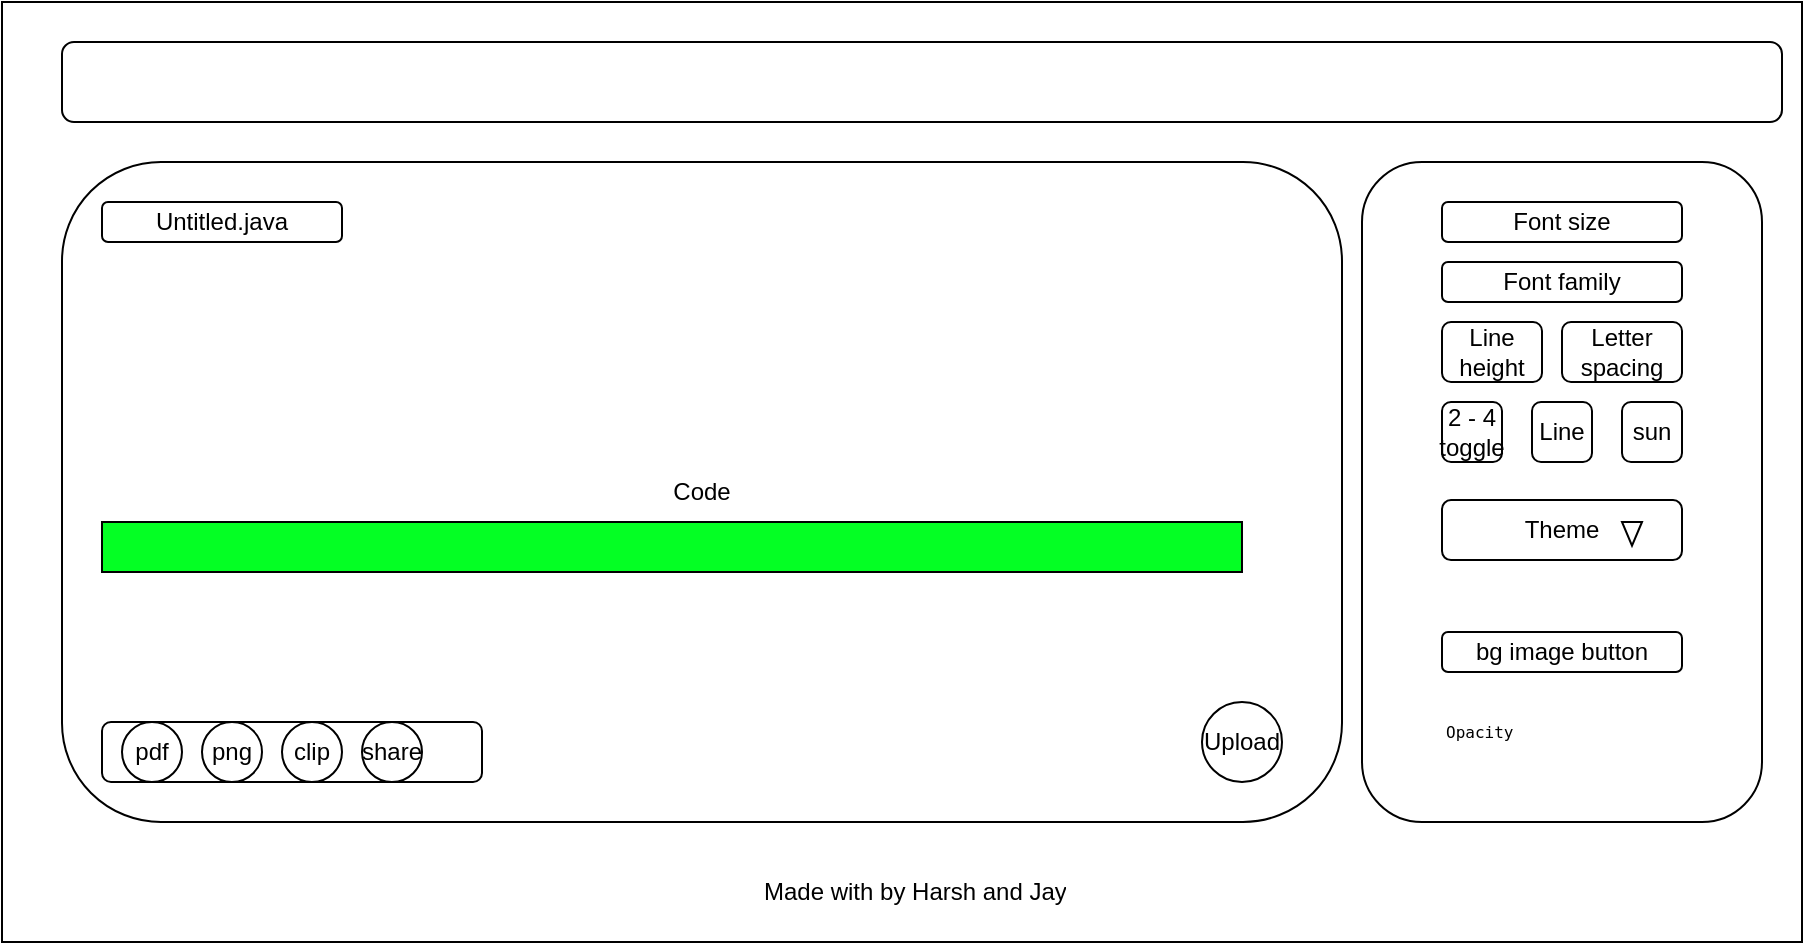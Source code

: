 <mxfile>
    <diagram id="-Lv3-TK4_qtdGH3zqlui" name="Page-1">
        <mxGraphModel dx="464" dy="256" grid="1" gridSize="10" guides="1" tooltips="1" connect="1" arrows="1" fold="1" page="1" pageScale="1" pageWidth="1100" pageHeight="850" math="0" shadow="0">
            <root>
                <mxCell id="0"/>
                <mxCell id="1" parent="0"/>
                <mxCell id="7" value="" style="rounded=0;whiteSpace=wrap;html=1;" parent="1" vertex="1">
                    <mxGeometry x="60" y="90" width="900" height="470" as="geometry"/>
                </mxCell>
                <mxCell id="8" value="" style="rounded=1;whiteSpace=wrap;html=1;" parent="1" vertex="1">
                    <mxGeometry x="90" y="110" width="860" height="40" as="geometry"/>
                </mxCell>
                <mxCell id="9" value="Code" style="rounded=1;whiteSpace=wrap;html=1;" parent="1" vertex="1">
                    <mxGeometry x="90" y="170" width="640" height="330" as="geometry"/>
                </mxCell>
                <mxCell id="12" value="Upload" style="ellipse;whiteSpace=wrap;html=1;aspect=fixed;" parent="1" vertex="1">
                    <mxGeometry x="660" y="440" width="40" height="40" as="geometry"/>
                </mxCell>
                <mxCell id="13" value="Untitled.java" style="rounded=1;whiteSpace=wrap;html=1;" parent="1" vertex="1">
                    <mxGeometry x="110" y="190" width="120" height="20" as="geometry"/>
                </mxCell>
                <mxCell id="15" value="" style="rounded=1;whiteSpace=wrap;html=1;" parent="1" vertex="1">
                    <mxGeometry x="110" y="450" width="190" height="30" as="geometry"/>
                </mxCell>
                <mxCell id="16" value="pdf" style="ellipse;whiteSpace=wrap;html=1;aspect=fixed;" parent="1" vertex="1">
                    <mxGeometry x="120" y="450" width="30" height="30" as="geometry"/>
                </mxCell>
                <mxCell id="17" value="png" style="ellipse;whiteSpace=wrap;html=1;aspect=fixed;" parent="1" vertex="1">
                    <mxGeometry x="160" y="450" width="30" height="30" as="geometry"/>
                </mxCell>
                <mxCell id="18" value="clip" style="ellipse;whiteSpace=wrap;html=1;aspect=fixed;" parent="1" vertex="1">
                    <mxGeometry x="200" y="450" width="30" height="30" as="geometry"/>
                </mxCell>
                <mxCell id="19" value="share" style="ellipse;whiteSpace=wrap;html=1;aspect=fixed;" parent="1" vertex="1">
                    <mxGeometry x="240" y="450" width="30" height="30" as="geometry"/>
                </mxCell>
                <mxCell id="20" value="" style="rounded=1;whiteSpace=wrap;html=1;" parent="1" vertex="1">
                    <mxGeometry x="740" y="170" width="200" height="330" as="geometry"/>
                </mxCell>
                <mxCell id="22" value="Font size" style="rounded=1;whiteSpace=wrap;html=1;" parent="1" vertex="1">
                    <mxGeometry x="780" y="190" width="120" height="20" as="geometry"/>
                </mxCell>
                <mxCell id="23" value="Line height" style="rounded=1;whiteSpace=wrap;html=1;" parent="1" vertex="1">
                    <mxGeometry x="780" y="250" width="50" height="30" as="geometry"/>
                </mxCell>
                <mxCell id="24" value="Letter spacing" style="rounded=1;whiteSpace=wrap;html=1;" parent="1" vertex="1">
                    <mxGeometry x="840" y="250" width="60" height="30" as="geometry"/>
                </mxCell>
                <mxCell id="25" value="2 - 4 toggle" style="rounded=1;whiteSpace=wrap;html=1;" parent="1" vertex="1">
                    <mxGeometry x="780" y="290" width="30" height="30" as="geometry"/>
                </mxCell>
                <mxCell id="26" value="Font family" style="rounded=1;whiteSpace=wrap;html=1;" parent="1" vertex="1">
                    <mxGeometry x="780" y="220" width="120" height="20" as="geometry"/>
                </mxCell>
                <mxCell id="27" value="Line" style="rounded=1;whiteSpace=wrap;html=1;" parent="1" vertex="1">
                    <mxGeometry x="825" y="290" width="30" height="30" as="geometry"/>
                </mxCell>
                <mxCell id="28" value="Theme" style="rounded=1;whiteSpace=wrap;html=1;" parent="1" vertex="1">
                    <mxGeometry x="780" y="339.06" width="120" height="30" as="geometry"/>
                </mxCell>
                <mxCell id="31" value="&lt;pre style=&quot;margin-top: 0px;&quot;&gt;&lt;font style=&quot;font-size: 8px;&quot;&gt;Opacity&lt;/font&gt;&lt;/pre&gt;&lt;pre style=&quot;margin-top: 0px;&quot;&gt;&lt;font style=&quot;font-size: 8px;&quot;&gt;---------------------------&lt;/font&gt;&lt;/pre&gt;" style="text;html=1;whiteSpace=wrap;overflow=hidden;rounded=0;align=left;" parent="1" vertex="1">
                    <mxGeometry x="780" y="440" width="120" height="30" as="geometry"/>
                </mxCell>
                <mxCell id="34" value="bg image button" style="rounded=1;whiteSpace=wrap;html=1;" parent="1" vertex="1">
                    <mxGeometry x="780" y="405" width="120" height="20" as="geometry"/>
                </mxCell>
                <mxCell id="36" value="sun" style="rounded=1;whiteSpace=wrap;html=1;" parent="1" vertex="1">
                    <mxGeometry x="870" y="290" width="30" height="30" as="geometry"/>
                </mxCell>
                <mxCell id="37" value="" style="triangle;whiteSpace=wrap;html=1;direction=south;" parent="1" vertex="1">
                    <mxGeometry x="870" y="350" width="10" height="11.88" as="geometry"/>
                </mxCell>
                <mxCell id="38" value="Made with by Harsh and Jay" style="text;strokeColor=none;fillColor=none;align=left;verticalAlign=middle;spacingLeft=4;spacingRight=4;overflow=hidden;points=[[0,0.5],[1,0.5]];portConstraint=eastwest;rotatable=0;whiteSpace=wrap;html=1;" parent="1" vertex="1">
                    <mxGeometry x="435" y="520" width="170" height="30" as="geometry"/>
                </mxCell>
                <mxCell id="39" value="" style="whiteSpace=wrap;html=1;fillColor=#04FF24;" parent="1" vertex="1">
                    <mxGeometry x="110" y="350" width="570" height="25" as="geometry"/>
                </mxCell>
            </root>
        </mxGraphModel>
    </diagram>
</mxfile>